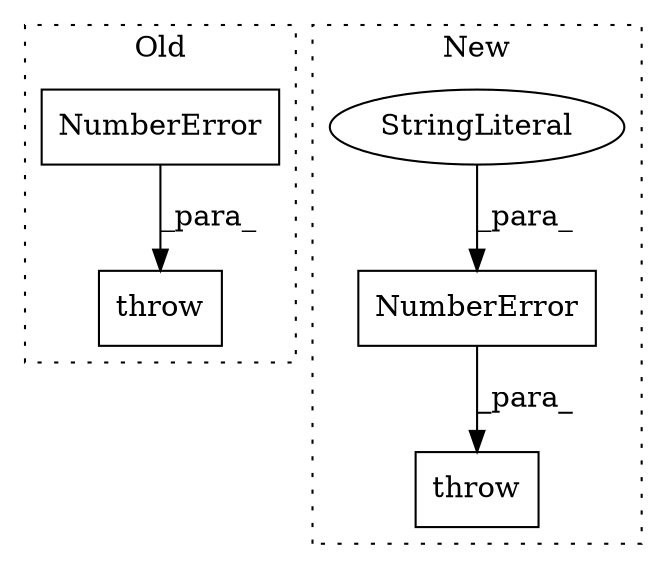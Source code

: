 digraph G {
subgraph cluster0 {
1 [label="throw" a="53" s="5155" l="6" shape="box"];
4 [label="NumberError" a="32" s="5161,5223" l="12,1" shape="box"];
label = "Old";
style="dotted";
}
subgraph cluster1 {
2 [label="NumberError" a="32" s="5496,5546" l="12,1" shape="box"];
3 [label="throw" a="53" s="5490" l="6" shape="box"];
5 [label="StringLiteral" a="45" s="5508" l="38" shape="ellipse"];
label = "New";
style="dotted";
}
2 -> 3 [label="_para_"];
4 -> 1 [label="_para_"];
5 -> 2 [label="_para_"];
}